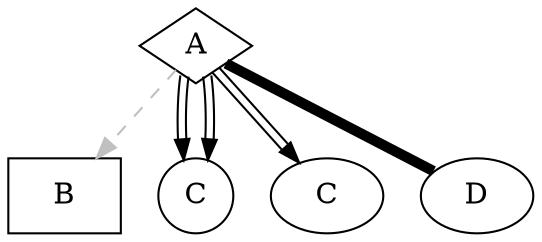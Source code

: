 digraph test1 {

  A [shape=diamond]
  B [shape=box]
  C [shape=circle]

  A -> B [style=dashed, color=grey]
  A -> 󠀾C [color="black:invis:black"]
  A -> C [color="black:invis:black"]
  A -> C [color="black:invis:black"]
  A -> D [penwidth=5, arrowhead=none]

}
